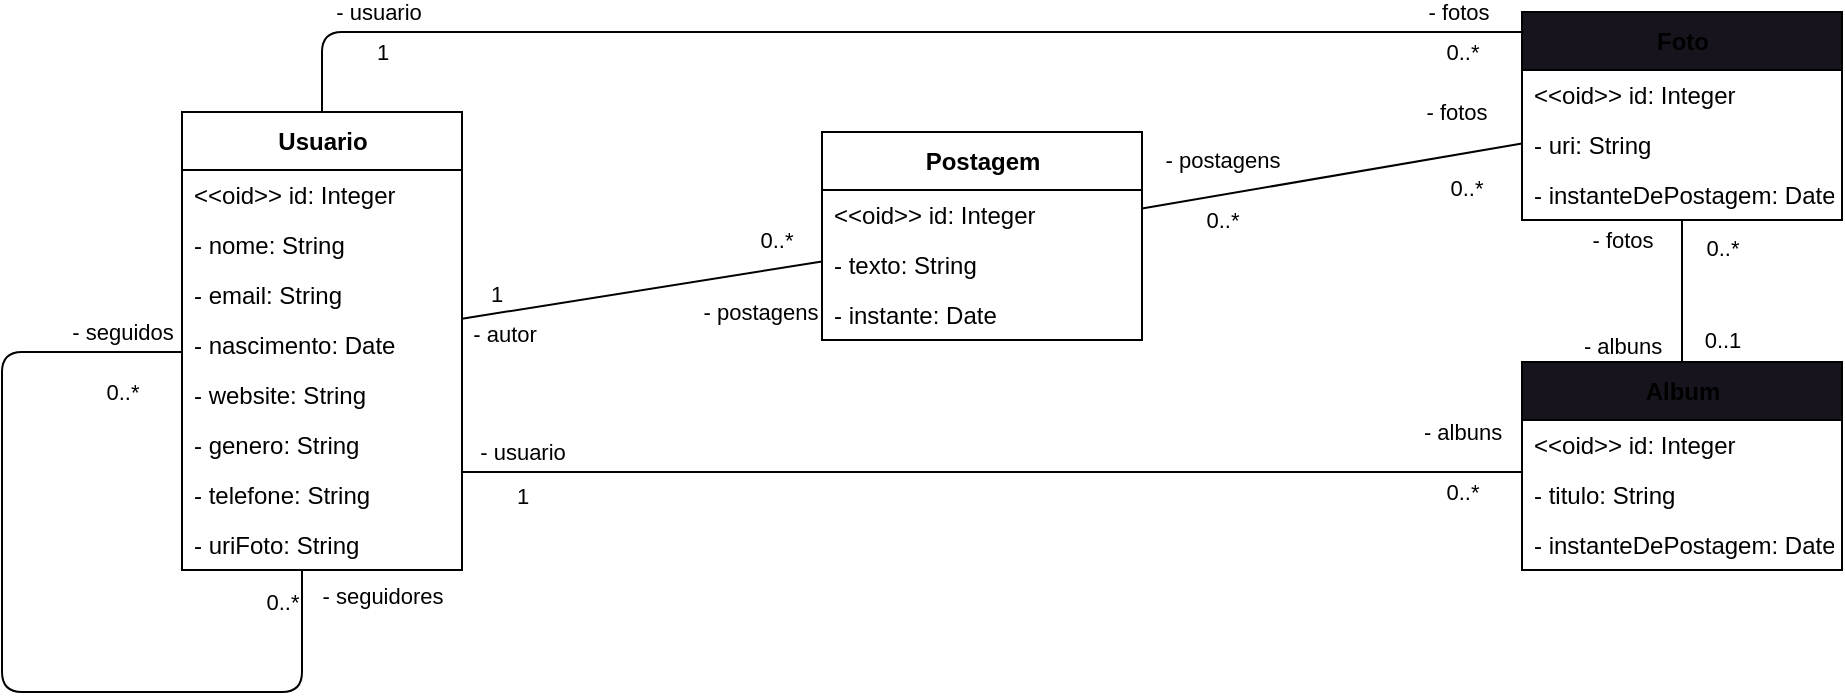 <mxfile>
    <diagram id="lKn56fXNw-xU8voDr2a9" name="Page-1">
        <mxGraphModel dx="832" dy="467" grid="1" gridSize="10" guides="1" tooltips="1" connect="1" arrows="1" fold="1" page="1" pageScale="1" pageWidth="1100" pageHeight="850" math="0" shadow="0">
            <root>
                <mxCell id="0"/>
                <mxCell id="1" parent="0"/>
                <mxCell id="35" style="edgeStyle=none;html=1;endArrow=none;endFill=0;" parent="1" source="2" target="11" edge="1">
                    <mxGeometry relative="1" as="geometry"/>
                </mxCell>
                <mxCell id="36" value="0..*" style="edgeLabel;html=1;align=center;verticalAlign=middle;resizable=0;points=[];" parent="35" vertex="1" connectable="0">
                    <mxGeometry x="0.746" y="3" relative="1" as="geometry">
                        <mxPoint y="-12" as="offset"/>
                    </mxGeometry>
                </mxCell>
                <mxCell id="37" value="- postagens" style="edgeLabel;html=1;align=center;verticalAlign=middle;resizable=0;points=[];" parent="35" vertex="1" connectable="0">
                    <mxGeometry x="0.693" y="-1" relative="1" as="geometry">
                        <mxPoint x="-4" y="20" as="offset"/>
                    </mxGeometry>
                </mxCell>
                <mxCell id="38" value="1" style="edgeLabel;html=1;align=center;verticalAlign=middle;resizable=0;points=[];" parent="35" vertex="1" connectable="0">
                    <mxGeometry x="-0.807" y="2" relative="1" as="geometry">
                        <mxPoint y="-8" as="offset"/>
                    </mxGeometry>
                </mxCell>
                <mxCell id="39" value="- autor" style="edgeLabel;html=1;align=center;verticalAlign=middle;resizable=0;points=[];" parent="35" vertex="1" connectable="0">
                    <mxGeometry x="-0.859" relative="1" as="geometry">
                        <mxPoint x="8" y="9" as="offset"/>
                    </mxGeometry>
                </mxCell>
                <mxCell id="2" value="Usuario" style="swimlane;fontStyle=1;align=center;verticalAlign=middle;childLayout=stackLayout;horizontal=1;startSize=29;horizontalStack=0;resizeParent=1;resizeParentMax=0;resizeLast=0;collapsible=0;marginBottom=0;html=1;" parent="1" vertex="1">
                    <mxGeometry x="130" y="80" width="140" height="229" as="geometry"/>
                </mxCell>
                <mxCell id="3" value="&amp;lt;&amp;lt;oid&amp;gt;&amp;gt; id: Integer" style="text;html=1;strokeColor=none;fillColor=none;align=left;verticalAlign=middle;spacingLeft=4;spacingRight=4;overflow=hidden;rotatable=0;points=[[0,0.5],[1,0.5]];portConstraint=eastwest;" parent="2" vertex="1">
                    <mxGeometry y="29" width="140" height="25" as="geometry"/>
                </mxCell>
                <mxCell id="4" value="- nome: String" style="text;html=1;strokeColor=none;fillColor=none;align=left;verticalAlign=middle;spacingLeft=4;spacingRight=4;overflow=hidden;rotatable=0;points=[[0,0.5],[1,0.5]];portConstraint=eastwest;" parent="2" vertex="1">
                    <mxGeometry y="54" width="140" height="25" as="geometry"/>
                </mxCell>
                <mxCell id="5" value="- email: String" style="text;html=1;strokeColor=none;fillColor=none;align=left;verticalAlign=middle;spacingLeft=4;spacingRight=4;overflow=hidden;rotatable=0;points=[[0,0.5],[1,0.5]];portConstraint=eastwest;" parent="2" vertex="1">
                    <mxGeometry y="79" width="140" height="25" as="geometry"/>
                </mxCell>
                <mxCell id="6" value="- nascimento: Date" style="text;html=1;strokeColor=none;fillColor=none;align=left;verticalAlign=middle;spacingLeft=4;spacingRight=4;overflow=hidden;rotatable=0;points=[[0,0.5],[1,0.5]];portConstraint=eastwest;" parent="2" vertex="1">
                    <mxGeometry y="104" width="140" height="25" as="geometry"/>
                </mxCell>
                <mxCell id="7" value="- website: String" style="text;html=1;strokeColor=none;fillColor=none;align=left;verticalAlign=middle;spacingLeft=4;spacingRight=4;overflow=hidden;rotatable=0;points=[[0,0.5],[1,0.5]];portConstraint=eastwest;" parent="2" vertex="1">
                    <mxGeometry y="129" width="140" height="25" as="geometry"/>
                </mxCell>
                <mxCell id="8" value="- genero: String" style="text;html=1;strokeColor=none;fillColor=none;align=left;verticalAlign=middle;spacingLeft=4;spacingRight=4;overflow=hidden;rotatable=0;points=[[0,0.5],[1,0.5]];portConstraint=eastwest;" parent="2" vertex="1">
                    <mxGeometry y="154" width="140" height="25" as="geometry"/>
                </mxCell>
                <mxCell id="9" value="- telefone: String" style="text;html=1;strokeColor=none;fillColor=none;align=left;verticalAlign=middle;spacingLeft=4;spacingRight=4;overflow=hidden;rotatable=0;points=[[0,0.5],[1,0.5]];portConstraint=eastwest;" parent="2" vertex="1">
                    <mxGeometry y="179" width="140" height="25" as="geometry"/>
                </mxCell>
                <mxCell id="10" value="- uriFoto: String" style="text;html=1;strokeColor=none;fillColor=none;align=left;verticalAlign=middle;spacingLeft=4;spacingRight=4;overflow=hidden;rotatable=0;points=[[0,0.5],[1,0.5]];portConstraint=eastwest;" parent="2" vertex="1">
                    <mxGeometry y="204" width="140" height="25" as="geometry"/>
                </mxCell>
                <mxCell id="40" style="edgeStyle=none;html=1;endArrow=none;endFill=0;" parent="1" source="11" target="22" edge="1">
                    <mxGeometry relative="1" as="geometry"/>
                </mxCell>
                <mxCell id="41" value="- fotos" style="edgeLabel;html=1;align=center;verticalAlign=middle;resizable=0;points=[];" parent="40" vertex="1" connectable="0">
                    <mxGeometry x="0.691" y="-1" relative="1" as="geometry">
                        <mxPoint x="-4" y="-22" as="offset"/>
                    </mxGeometry>
                </mxCell>
                <mxCell id="42" value="0..*" style="edgeLabel;html=1;align=center;verticalAlign=middle;resizable=0;points=[];" parent="40" vertex="1" connectable="0">
                    <mxGeometry x="0.7" y="-2" relative="1" as="geometry">
                        <mxPoint y="15" as="offset"/>
                    </mxGeometry>
                </mxCell>
                <mxCell id="45" value="0..*" style="edgeLabel;html=1;align=center;verticalAlign=middle;resizable=0;points=[];" parent="40" vertex="1" connectable="0">
                    <mxGeometry x="-0.844" y="-1" relative="1" as="geometry">
                        <mxPoint x="25" y="7" as="offset"/>
                    </mxGeometry>
                </mxCell>
                <mxCell id="46" value="- postagens" style="edgeLabel;html=1;align=center;verticalAlign=middle;resizable=0;points=[];" parent="40" vertex="1" connectable="0">
                    <mxGeometry x="-0.797" y="1" relative="1" as="geometry">
                        <mxPoint x="21" y="-20" as="offset"/>
                    </mxGeometry>
                </mxCell>
                <mxCell id="11" value="Postagem" style="swimlane;fontStyle=1;align=center;verticalAlign=middle;childLayout=stackLayout;horizontal=1;startSize=29;horizontalStack=0;resizeParent=1;resizeParentMax=0;resizeLast=0;collapsible=0;marginBottom=0;html=1;" parent="1" vertex="1">
                    <mxGeometry x="450" y="90" width="160" height="104" as="geometry"/>
                </mxCell>
                <mxCell id="14" value="&amp;lt;&amp;lt;oid&amp;gt;&amp;gt; id: Integer" style="text;html=1;strokeColor=none;fillColor=none;align=left;verticalAlign=middle;spacingLeft=4;spacingRight=4;overflow=hidden;rotatable=0;points=[[0,0.5],[1,0.5]];portConstraint=eastwest;" parent="11" vertex="1">
                    <mxGeometry y="29" width="160" height="25" as="geometry"/>
                </mxCell>
                <mxCell id="15" value="- texto: String" style="text;html=1;strokeColor=none;fillColor=none;align=left;verticalAlign=middle;spacingLeft=4;spacingRight=4;overflow=hidden;rotatable=0;points=[[0,0.5],[1,0.5]];portConstraint=eastwest;" parent="11" vertex="1">
                    <mxGeometry y="54" width="160" height="25" as="geometry"/>
                </mxCell>
                <mxCell id="13" value="- instante: Date" style="text;html=1;strokeColor=none;fillColor=none;align=left;verticalAlign=middle;spacingLeft=4;spacingRight=4;overflow=hidden;rotatable=0;points=[[0,0.5],[1,0.5]];portConstraint=eastwest;" parent="11" vertex="1">
                    <mxGeometry y="79" width="160" height="25" as="geometry"/>
                </mxCell>
                <mxCell id="55" style="edgeStyle=orthogonalEdgeStyle;html=1;endArrow=none;endFill=0;" edge="1" parent="1" source="16" target="2">
                    <mxGeometry relative="1" as="geometry">
                        <Array as="points">
                            <mxPoint x="670" y="260"/>
                            <mxPoint x="670" y="260"/>
                        </Array>
                    </mxGeometry>
                </mxCell>
                <mxCell id="57" value="1" style="edgeLabel;html=1;align=center;verticalAlign=middle;resizable=0;points=[];" vertex="1" connectable="0" parent="55">
                    <mxGeometry x="0.924" y="2" relative="1" as="geometry">
                        <mxPoint x="10" y="10" as="offset"/>
                    </mxGeometry>
                </mxCell>
                <mxCell id="58" value="- usuario" style="edgeLabel;html=1;align=center;verticalAlign=middle;resizable=0;points=[];" vertex="1" connectable="0" parent="55">
                    <mxGeometry x="0.864" y="-1" relative="1" as="geometry">
                        <mxPoint x="-6" y="-9" as="offset"/>
                    </mxGeometry>
                </mxCell>
                <mxCell id="59" value="- albuns" style="edgeLabel;html=1;align=center;verticalAlign=middle;resizable=0;points=[];" vertex="1" connectable="0" parent="55">
                    <mxGeometry x="-0.875" y="-2" relative="1" as="geometry">
                        <mxPoint x="3" y="-18" as="offset"/>
                    </mxGeometry>
                </mxCell>
                <mxCell id="60" value="0..*" style="edgeLabel;html=1;align=center;verticalAlign=middle;resizable=0;points=[];" vertex="1" connectable="0" parent="55">
                    <mxGeometry x="-0.887" y="-1" relative="1" as="geometry">
                        <mxPoint y="11" as="offset"/>
                    </mxGeometry>
                </mxCell>
                <mxCell id="16" value="Album" style="swimlane;fontStyle=1;align=center;verticalAlign=middle;childLayout=stackLayout;horizontal=1;startSize=29;horizontalStack=0;resizeParent=1;resizeParentMax=0;resizeLast=0;collapsible=0;marginBottom=0;html=1;fillColor=rgb(24, 20, 29);" parent="1" vertex="1">
                    <mxGeometry x="800" y="205" width="160" height="104" as="geometry"/>
                </mxCell>
                <mxCell id="17" value="&amp;lt;&amp;lt;oid&amp;gt;&amp;gt; id: Integer" style="text;html=1;strokeColor=none;fillColor=none;align=left;verticalAlign=middle;spacingLeft=4;spacingRight=4;overflow=hidden;rotatable=0;points=[[0,0.5],[1,0.5]];portConstraint=eastwest;" parent="16" vertex="1">
                    <mxGeometry y="29" width="160" height="25" as="geometry"/>
                </mxCell>
                <mxCell id="18" value="- titulo: String" style="text;html=1;strokeColor=none;fillColor=none;align=left;verticalAlign=middle;spacingLeft=4;spacingRight=4;overflow=hidden;rotatable=0;points=[[0,0.5],[1,0.5]];portConstraint=eastwest;" parent="16" vertex="1">
                    <mxGeometry y="54" width="160" height="25" as="geometry"/>
                </mxCell>
                <mxCell id="54" value="- instanteDePostagem: Date" style="text;html=1;strokeColor=none;fillColor=none;align=left;verticalAlign=middle;spacingLeft=4;spacingRight=4;overflow=hidden;rotatable=0;points=[[0,0.5],[1,0.5]];portConstraint=eastwest;" parent="16" vertex="1">
                    <mxGeometry y="79" width="160" height="25" as="geometry"/>
                </mxCell>
                <mxCell id="43" style="edgeStyle=none;html=1;endArrow=none;endFill=0;" parent="1" source="22" target="16" edge="1">
                    <mxGeometry relative="1" as="geometry"/>
                </mxCell>
                <mxCell id="47" value="0..1" style="edgeLabel;html=1;align=center;verticalAlign=middle;resizable=0;points=[];" parent="43" vertex="1" connectable="0">
                    <mxGeometry x="0.683" relative="1" as="geometry">
                        <mxPoint x="20" as="offset"/>
                    </mxGeometry>
                </mxCell>
                <mxCell id="48" value="- albuns" style="edgeLabel;html=1;align=center;verticalAlign=middle;resizable=0;points=[];" parent="43" vertex="1" connectable="0">
                    <mxGeometry x="0.762" relative="1" as="geometry">
                        <mxPoint x="-30" as="offset"/>
                    </mxGeometry>
                </mxCell>
                <mxCell id="49" value="- fotos" style="edgeLabel;html=1;align=center;verticalAlign=middle;resizable=0;points=[];" parent="43" vertex="1" connectable="0">
                    <mxGeometry x="-0.723" y="3" relative="1" as="geometry">
                        <mxPoint x="-33" as="offset"/>
                    </mxGeometry>
                </mxCell>
                <mxCell id="50" value="0..*" style="edgeLabel;html=1;align=center;verticalAlign=middle;resizable=0;points=[];" parent="43" vertex="1" connectable="0">
                    <mxGeometry x="-0.604" y="-2" relative="1" as="geometry">
                        <mxPoint x="22" as="offset"/>
                    </mxGeometry>
                </mxCell>
                <mxCell id="61" style="edgeStyle=orthogonalEdgeStyle;html=1;endArrow=none;endFill=0;" edge="1" parent="1" source="22" target="2">
                    <mxGeometry relative="1" as="geometry">
                        <Array as="points">
                            <mxPoint x="200" y="40"/>
                        </Array>
                    </mxGeometry>
                </mxCell>
                <mxCell id="62" value="- fotos" style="edgeLabel;html=1;align=center;verticalAlign=middle;resizable=0;points=[];" vertex="1" connectable="0" parent="61">
                    <mxGeometry x="-0.9" y="-3" relative="1" as="geometry">
                        <mxPoint y="-7" as="offset"/>
                    </mxGeometry>
                </mxCell>
                <mxCell id="63" value="0..*" style="edgeLabel;html=1;align=center;verticalAlign=middle;resizable=0;points=[];" vertex="1" connectable="0" parent="61">
                    <mxGeometry x="-0.875" y="1" relative="1" as="geometry">
                        <mxPoint x="10" y="9" as="offset"/>
                    </mxGeometry>
                </mxCell>
                <mxCell id="64" value="- usuario" style="edgeLabel;html=1;align=center;verticalAlign=middle;resizable=0;points=[];" vertex="1" connectable="0" parent="61">
                    <mxGeometry x="0.787" y="2" relative="1" as="geometry">
                        <mxPoint y="-12" as="offset"/>
                    </mxGeometry>
                </mxCell>
                <mxCell id="65" value="1" style="edgeLabel;html=1;align=center;verticalAlign=middle;resizable=0;points=[];" vertex="1" connectable="0" parent="61">
                    <mxGeometry x="0.688" y="-2" relative="1" as="geometry">
                        <mxPoint x="-30" y="12" as="offset"/>
                    </mxGeometry>
                </mxCell>
                <mxCell id="22" value="Foto" style="swimlane;fontStyle=1;align=center;verticalAlign=middle;childLayout=stackLayout;horizontal=1;startSize=29;horizontalStack=0;resizeParent=1;resizeParentMax=0;resizeLast=0;collapsible=0;marginBottom=0;html=1;fillColor=rgb(24, 20, 29);" parent="1" vertex="1">
                    <mxGeometry x="800" y="30" width="160" height="104" as="geometry"/>
                </mxCell>
                <mxCell id="23" value="&amp;lt;&amp;lt;oid&amp;gt;&amp;gt; id: Integer" style="text;html=1;strokeColor=none;fillColor=none;align=left;verticalAlign=middle;spacingLeft=4;spacingRight=4;overflow=hidden;rotatable=0;points=[[0,0.5],[1,0.5]];portConstraint=eastwest;" parent="22" vertex="1">
                    <mxGeometry y="29" width="160" height="25" as="geometry"/>
                </mxCell>
                <mxCell id="26" value="- uri: String" style="text;html=1;strokeColor=none;fillColor=none;align=left;verticalAlign=middle;spacingLeft=4;spacingRight=4;overflow=hidden;rotatable=0;points=[[0,0.5],[1,0.5]];portConstraint=eastwest;" parent="22" vertex="1">
                    <mxGeometry y="54" width="160" height="25" as="geometry"/>
                </mxCell>
                <mxCell id="53" value="- instanteDePostagem: Date" style="text;html=1;strokeColor=none;fillColor=none;align=left;verticalAlign=middle;spacingLeft=4;spacingRight=4;overflow=hidden;rotatable=0;points=[[0,0.5],[1,0.5]];portConstraint=eastwest;" parent="22" vertex="1">
                    <mxGeometry y="79" width="160" height="25" as="geometry"/>
                </mxCell>
                <mxCell id="27" style="edgeStyle=orthogonalEdgeStyle;html=1;endArrow=none;endFill=0;" parent="1" source="2" target="2" edge="1">
                    <mxGeometry relative="1" as="geometry">
                        <Array as="points">
                            <mxPoint x="40" y="200"/>
                            <mxPoint x="40" y="370"/>
                            <mxPoint x="190" y="370"/>
                        </Array>
                    </mxGeometry>
                </mxCell>
                <mxCell id="30" value="- seguidores" style="edgeLabel;html=1;align=center;verticalAlign=middle;resizable=0;points=[];" parent="27" vertex="1" connectable="0">
                    <mxGeometry x="0.889" y="2" relative="1" as="geometry">
                        <mxPoint x="42" y="-13" as="offset"/>
                    </mxGeometry>
                </mxCell>
                <mxCell id="31" value="0..*" style="edgeLabel;html=1;align=center;verticalAlign=middle;resizable=0;points=[];" parent="27" vertex="1" connectable="0">
                    <mxGeometry x="0.777" y="1" relative="1" as="geometry">
                        <mxPoint x="-9" y="-37" as="offset"/>
                    </mxGeometry>
                </mxCell>
                <mxCell id="51" value="- seguidos" style="edgeLabel;html=1;align=center;verticalAlign=middle;resizable=0;points=[];" parent="27" vertex="1" connectable="0">
                    <mxGeometry x="-0.898" y="-3" relative="1" as="geometry">
                        <mxPoint x="-6" y="-7" as="offset"/>
                    </mxGeometry>
                </mxCell>
                <mxCell id="52" value="0..*" style="edgeLabel;html=1;align=center;verticalAlign=middle;resizable=0;points=[];" parent="27" vertex="1" connectable="0">
                    <mxGeometry x="-0.851" y="4" relative="1" as="geometry">
                        <mxPoint x="5" y="16" as="offset"/>
                    </mxGeometry>
                </mxCell>
            </root>
        </mxGraphModel>
    </diagram>
</mxfile>